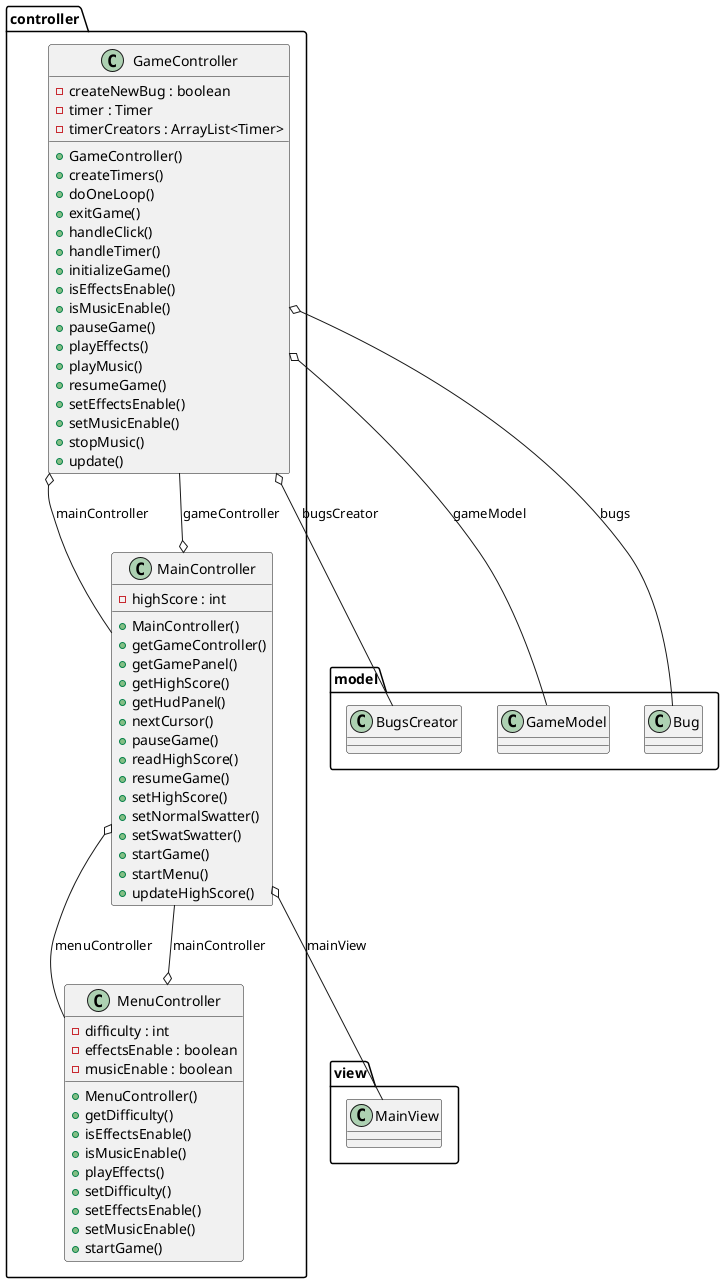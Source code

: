 @startuml

namespace controller {
      class controller.GameController {
          - createNewBug : boolean
          - timer : Timer
          - timerCreators : ArrayList<Timer>
          + GameController()
          + createTimers()
          + doOneLoop()
          + exitGame()
          + handleClick()
          + handleTimer()
          + initializeGame()
          + isEffectsEnable()
          + isMusicEnable()
          + pauseGame()
          + playEffects()
          + playMusic()
          + resumeGame()
          + setEffectsEnable()
          + setMusicEnable()
          + stopMusic()
          + update()
      }
    }
  

 namespace controller {
      class controller.MainController {
          - highScore : int
          + MainController()
          + getGameController()
          + getGamePanel()
          + getHighScore()
          + getHudPanel()
          + nextCursor()
          + pauseGame()
          + readHighScore()
          + resumeGame()
          + setHighScore()
          + setNormalSwatter()
          + setSwatSwatter()
          + startGame()
          + startMenu()
          + updateHighScore()
      }
    }
  

  namespace controller {
      class controller.MenuController {
          - difficulty : int
          - effectsEnable : boolean
          - musicEnable : boolean
          + MenuController()
          + getDifficulty()
          + isEffectsEnable()
          + isMusicEnable()
          + playEffects()
          + setDifficulty()
          + setEffectsEnable()
          + setMusicEnable()
          + startGame()
      }
    }
  

  controller.GameController o-- model.BugsCreator : bugsCreator
  controller.GameController o-- model.GameModel : gameModel
  controller.GameController o-- model.Bug : bugs
  controller.GameController o-- controller.MainController : mainController
  controller.MainController o-- controller.GameController : gameController
  controller.MainController o-- view.MainView : mainView
  controller.MainController o-- controller.MenuController : menuController
  controller.MenuController o-- controller.MainController : mainController




@enduml
